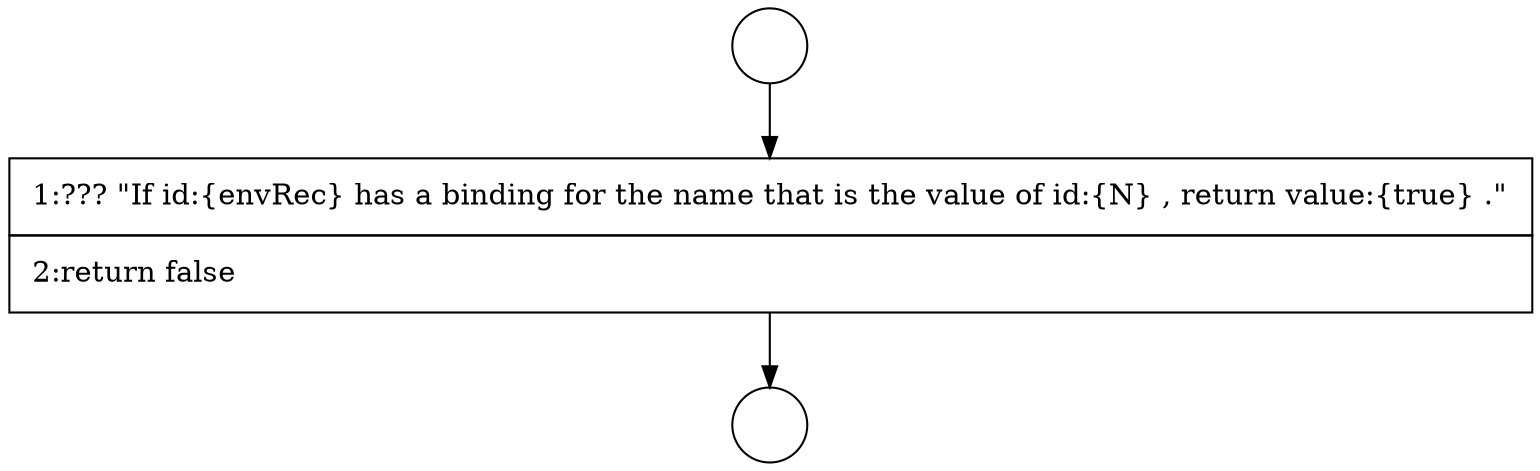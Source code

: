 digraph {
  node1053 [shape=circle label=" " color="black" fillcolor="white" style=filled]
  node1055 [shape=none, margin=0, label=<<font color="black">
    <table border="0" cellborder="1" cellspacing="0" cellpadding="10">
      <tr><td align="left">1:??? &quot;If id:{envRec} has a binding for the name that is the value of id:{N} , return value:{true} .&quot;</td></tr>
      <tr><td align="left">2:return false</td></tr>
    </table>
  </font>> color="black" fillcolor="white" style=filled]
  node1054 [shape=circle label=" " color="black" fillcolor="white" style=filled]
  node1053 -> node1055 [ color="black"]
  node1055 -> node1054 [ color="black"]
}
